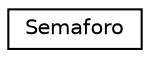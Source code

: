digraph "Graphical Class Hierarchy"
{
 // INTERACTIVE_SVG=YES
  edge [fontname="Helvetica",fontsize="10",labelfontname="Helvetica",labelfontsize="10"];
  node [fontname="Helvetica",fontsize="10",shape=record];
  rankdir="LR";
  Node0 [label="Semaforo",height=0.2,width=0.4,color="black", fillcolor="white", style="filled",URL="$classcampane_1_1_semaforo.html"];
}
